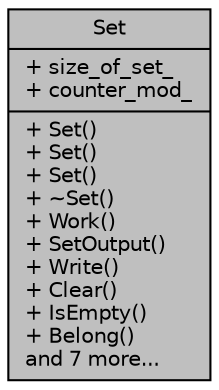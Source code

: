 digraph "Set"
{
  edge [fontname="Helvetica",fontsize="10",labelfontname="Helvetica",labelfontsize="10"];
  node [fontname="Helvetica",fontsize="10",shape=record];
  Node1 [label="{Set\n|+ size_of_set_\l+ counter_mod_\l|+ Set()\l+ Set()\l+ Set()\l+ ~Set()\l+ Work()\l+ SetOutput()\l+ Write()\l+ Clear()\l+ IsEmpty()\l+ Belong()\land 7 more...\l}",height=0.2,width=0.4,color="black", fillcolor="grey75", style="filled", fontcolor="black"];
}
